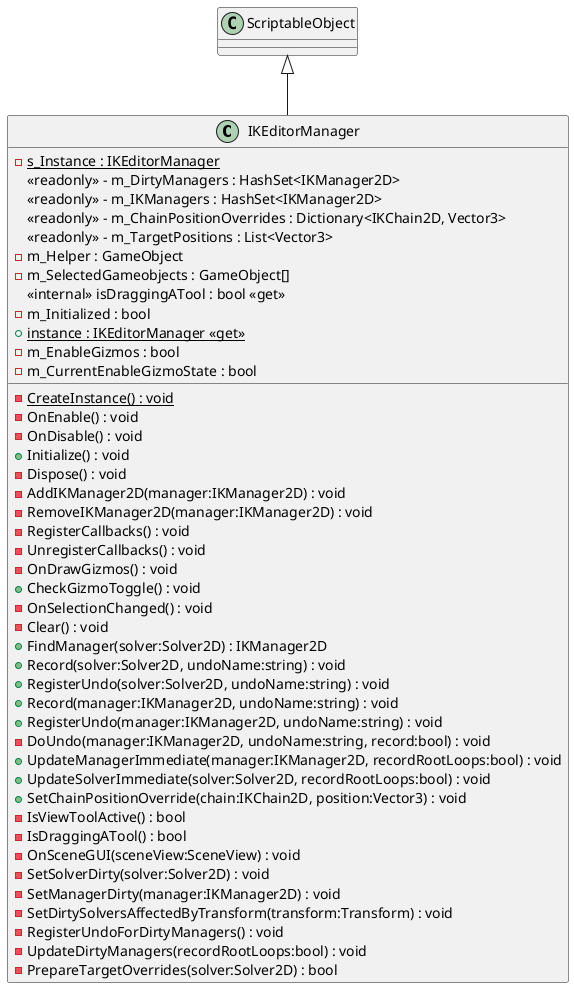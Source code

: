 @startuml
class IKEditorManager {
    {static} - s_Instance : IKEditorManager
    <<readonly>> - m_DirtyManagers : HashSet<IKManager2D>
    <<readonly>> - m_IKManagers : HashSet<IKManager2D>
    <<readonly>> - m_ChainPositionOverrides : Dictionary<IKChain2D, Vector3>
    <<readonly>> - m_TargetPositions : List<Vector3>
    - m_Helper : GameObject
    - m_SelectedGameobjects : GameObject[]
    <<internal>> isDraggingATool : bool <<get>>
    - m_Initialized : bool
    {static} - CreateInstance() : void
    + {static} instance : IKEditorManager <<get>>
    - OnEnable() : void
    - OnDisable() : void
    + Initialize() : void
    - Dispose() : void
    - AddIKManager2D(manager:IKManager2D) : void
    - RemoveIKManager2D(manager:IKManager2D) : void
    - RegisterCallbacks() : void
    - UnregisterCallbacks() : void
    - m_EnableGizmos : bool
    - m_CurrentEnableGizmoState : bool
    - OnDrawGizmos() : void
    + CheckGizmoToggle() : void
    - OnSelectionChanged() : void
    - Clear() : void
    + FindManager(solver:Solver2D) : IKManager2D
    + Record(solver:Solver2D, undoName:string) : void
    + RegisterUndo(solver:Solver2D, undoName:string) : void
    + Record(manager:IKManager2D, undoName:string) : void
    + RegisterUndo(manager:IKManager2D, undoName:string) : void
    - DoUndo(manager:IKManager2D, undoName:string, record:bool) : void
    + UpdateManagerImmediate(manager:IKManager2D, recordRootLoops:bool) : void
    + UpdateSolverImmediate(solver:Solver2D, recordRootLoops:bool) : void
    + SetChainPositionOverride(chain:IKChain2D, position:Vector3) : void
    - IsViewToolActive() : bool
    - IsDraggingATool() : bool
    - OnSceneGUI(sceneView:SceneView) : void
    - SetSolverDirty(solver:Solver2D) : void
    - SetManagerDirty(manager:IKManager2D) : void
    - SetDirtySolversAffectedByTransform(transform:Transform) : void
    - RegisterUndoForDirtyManagers() : void
    - UpdateDirtyManagers(recordRootLoops:bool) : void
    - PrepareTargetOverrides(solver:Solver2D) : bool
}
ScriptableObject <|-- IKEditorManager
@enduml
